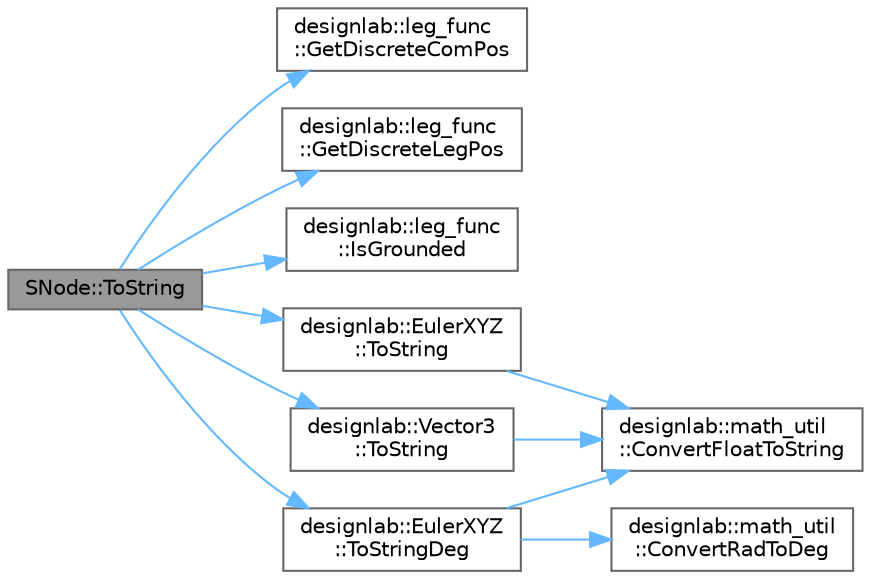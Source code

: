 digraph "SNode::ToString"
{
 // LATEX_PDF_SIZE
  bgcolor="transparent";
  edge [fontname=Helvetica,fontsize=10,labelfontname=Helvetica,labelfontsize=10];
  node [fontname=Helvetica,fontsize=10,shape=box,height=0.2,width=0.4];
  rankdir="LR";
  Node1 [id="Node000001",label="SNode::ToString",height=0.2,width=0.4,color="gray40", fillcolor="grey60", style="filled", fontcolor="black",tooltip="ノードの情報を文字列に変換する関数．   デバッグ用に詳細な情報を出力する．"];
  Node1 -> Node2 [id="edge1_Node000001_Node000002",color="steelblue1",style="solid",tooltip=" "];
  Node2 [id="Node000002",label="designlab::leg_func\l::GetDiscreteComPos",height=0.2,width=0.4,color="grey40", fillcolor="white", style="filled",URL="$namespacedesignlab_1_1leg__func.html#aacc8d4b9a0015353684a79cd4d3b7c64",tooltip="現在の脚状態から重心パターンを取得する．"];
  Node1 -> Node3 [id="edge2_Node000001_Node000003",color="steelblue1",style="solid",tooltip=" "];
  Node3 [id="Node000003",label="designlab::leg_func\l::GetDiscreteLegPos",height=0.2,width=0.4,color="grey40", fillcolor="white", style="filled",URL="$namespacedesignlab_1_1leg__func.html#a62dca0fb343ead29f161a49f5c4449f3",tooltip="脚状態を取得する．"];
  Node1 -> Node4 [id="edge3_Node000001_Node000004",color="steelblue1",style="solid",tooltip=" "];
  Node4 [id="Node000004",label="designlab::leg_func\l::IsGrounded",height=0.2,width=0.4,color="grey40", fillcolor="white", style="filled",URL="$namespacedesignlab_1_1leg__func.html#a4b87ebe130ffec4a53e929bdb13c4ee3",tooltip="脚番号 leg_index 0 〜 5 に応じて，その脚が接地しているかを調べる．   脚は右前脚を0番として，時計回りに0,1,2,3,4,5となる．左前足が5番．"];
  Node1 -> Node5 [id="edge4_Node000001_Node000005",color="steelblue1",style="solid",tooltip=" "];
  Node5 [id="Node000005",label="designlab::EulerXYZ\l::ToString",height=0.2,width=0.4,color="grey40", fillcolor="white", style="filled",URL="$structdesignlab_1_1_euler_x_y_z.html#a78a88f2575844a56ee80417aee8bbe56",tooltip="オイラー角を文字列に変換する   単位は ラジアン [rad]"];
  Node5 -> Node6 [id="edge5_Node000005_Node000006",color="steelblue1",style="solid",tooltip=" "];
  Node6 [id="Node000006",label="designlab::math_util\l::ConvertFloatToString",height=0.2,width=0.4,color="grey40", fillcolor="white", style="filled",URL="$namespacedesignlab_1_1math__util.html#a4821a8a73522c47bcd90b67af623e365",tooltip="小数を文字列に変換する関数．   C++ では C のフォーマットのように %3.3f とかで小数を文字列に変換できないため自作する"];
  Node1 -> Node7 [id="edge6_Node000001_Node000007",color="steelblue1",style="solid",tooltip=" "];
  Node7 [id="Node000007",label="designlab::Vector3\l::ToString",height=0.2,width=0.4,color="grey40", fillcolor="white", style="filled",URL="$structdesignlab_1_1_vector3.html#adced04a30051a7d7a5845a1d9a9d1c11",tooltip="このベクトルを文字列にして返す   (x, y, z) の形式，小数点以下3桁まで"];
  Node7 -> Node6 [id="edge7_Node000007_Node000006",color="steelblue1",style="solid",tooltip=" "];
  Node1 -> Node8 [id="edge8_Node000001_Node000008",color="steelblue1",style="solid",tooltip=" "];
  Node8 [id="Node000008",label="designlab::EulerXYZ\l::ToStringDeg",height=0.2,width=0.4,color="grey40", fillcolor="white", style="filled",URL="$structdesignlab_1_1_euler_x_y_z.html#a38d45f9caa4a81b2fb2277653a9b0abf",tooltip="オイラー角を文字列に変換する   単位は 度 [deg]"];
  Node8 -> Node6 [id="edge9_Node000008_Node000006",color="steelblue1",style="solid",tooltip=" "];
  Node8 -> Node9 [id="edge10_Node000008_Node000009",color="steelblue1",style="solid",tooltip=" "];
  Node9 [id="Node000009",label="designlab::math_util\l::ConvertRadToDeg",height=0.2,width=0.4,color="grey40", fillcolor="white", style="filled",URL="$namespacedesignlab_1_1math__util.html#af555c8eb2f4605fd1b60b41354c22dd2",tooltip="角度をradからdegに変換する関数．"];
}
